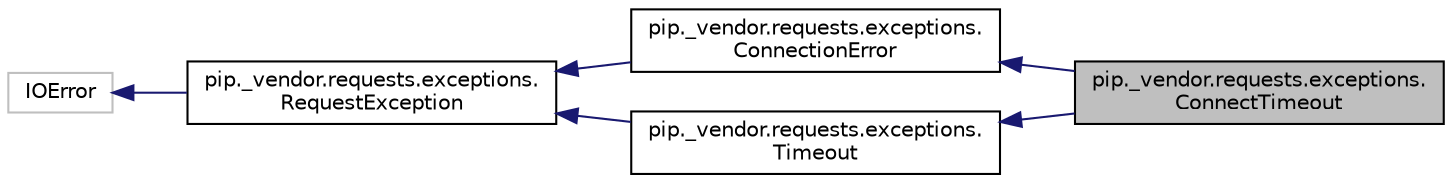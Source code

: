 digraph "pip._vendor.requests.exceptions.ConnectTimeout"
{
 // LATEX_PDF_SIZE
  edge [fontname="Helvetica",fontsize="10",labelfontname="Helvetica",labelfontsize="10"];
  node [fontname="Helvetica",fontsize="10",shape=record];
  rankdir="LR";
  Node1 [label="pip._vendor.requests.exceptions.\lConnectTimeout",height=0.2,width=0.4,color="black", fillcolor="grey75", style="filled", fontcolor="black",tooltip=" "];
  Node2 -> Node1 [dir="back",color="midnightblue",fontsize="10",style="solid",fontname="Helvetica"];
  Node2 [label="pip._vendor.requests.exceptions.\lConnectionError",height=0.2,width=0.4,color="black", fillcolor="white", style="filled",URL="$d8/dd6/classpip_1_1__vendor_1_1requests_1_1exceptions_1_1_connection_error.html",tooltip=" "];
  Node3 -> Node2 [dir="back",color="midnightblue",fontsize="10",style="solid",fontname="Helvetica"];
  Node3 [label="pip._vendor.requests.exceptions.\lRequestException",height=0.2,width=0.4,color="black", fillcolor="white", style="filled",URL="$df/d94/classpip_1_1__vendor_1_1requests_1_1exceptions_1_1_request_exception.html",tooltip=" "];
  Node4 -> Node3 [dir="back",color="midnightblue",fontsize="10",style="solid",fontname="Helvetica"];
  Node4 [label="IOError",height=0.2,width=0.4,color="grey75", fillcolor="white", style="filled",tooltip=" "];
  Node5 -> Node1 [dir="back",color="midnightblue",fontsize="10",style="solid",fontname="Helvetica"];
  Node5 [label="pip._vendor.requests.exceptions.\lTimeout",height=0.2,width=0.4,color="black", fillcolor="white", style="filled",URL="$d2/df9/classpip_1_1__vendor_1_1requests_1_1exceptions_1_1_timeout.html",tooltip=" "];
  Node3 -> Node5 [dir="back",color="midnightblue",fontsize="10",style="solid",fontname="Helvetica"];
}
